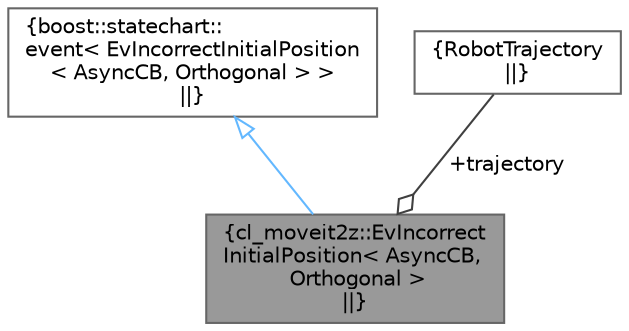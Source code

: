 digraph "cl_moveit2z::EvIncorrectInitialPosition&lt; AsyncCB, Orthogonal &gt;"
{
 // LATEX_PDF_SIZE
  bgcolor="transparent";
  edge [fontname=Helvetica,fontsize=10,labelfontname=Helvetica,labelfontsize=10];
  node [fontname=Helvetica,fontsize=10,shape=box,height=0.2,width=0.4];
  Node1 [label="{cl_moveit2z::EvIncorrect\lInitialPosition\< AsyncCB,\l Orthogonal \>\n||}",height=0.2,width=0.4,color="gray40", fillcolor="grey60", style="filled", fontcolor="black",tooltip=" "];
  Node2 -> Node1 [dir="back",color="steelblue1",style="solid",arrowtail="onormal"];
  Node2 [label="{boost::statechart::\levent\< EvIncorrectInitialPosition\l\< AsyncCB, Orthogonal \> \>\n||}",height=0.2,width=0.4,color="gray40", fillcolor="white", style="filled",URL="$classboost_1_1statechart_1_1event.html",tooltip=" "];
  Node3 -> Node1 [color="grey25",style="solid",label=" +trajectory" ,arrowhead="odiamond"];
  Node3 [label="{RobotTrajectory\n||}",height=0.2,width=0.4,color="gray40", fillcolor="white", style="filled",tooltip=" "];
}
